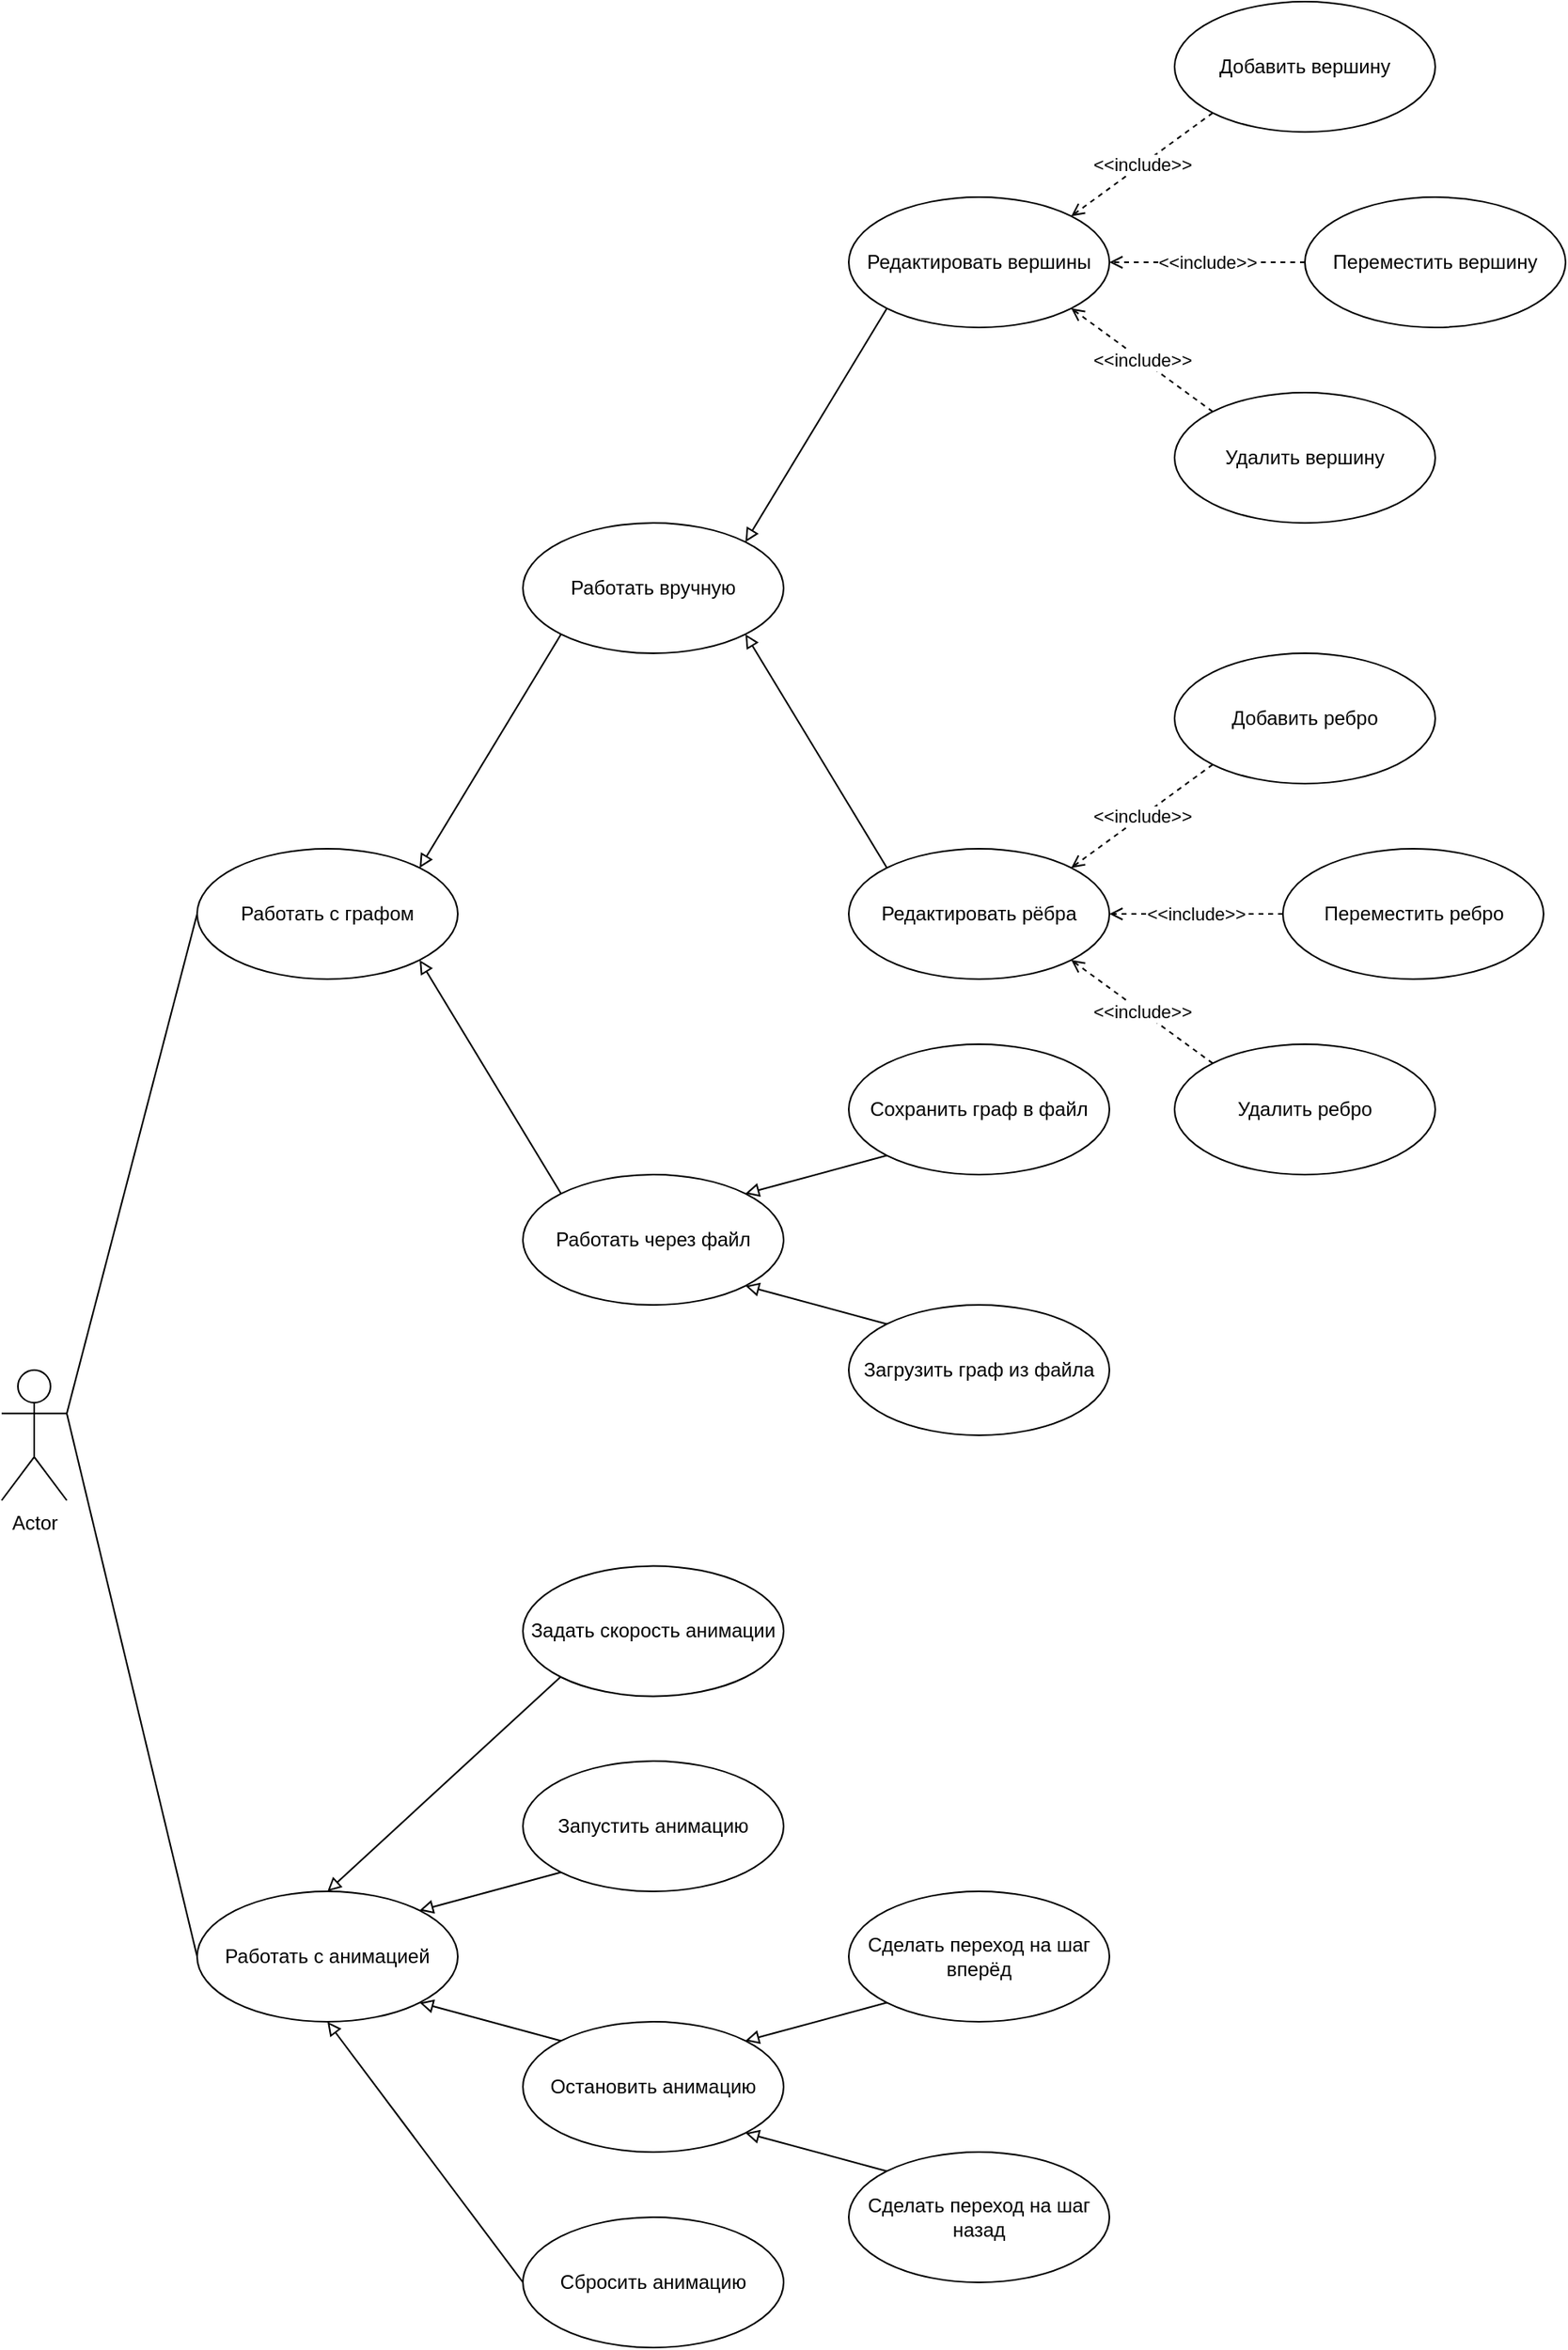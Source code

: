 <mxfile version="10.8.9" type="device"><diagram id="ISBBnGdlGHiLUhDD5e4Z" name="Page-1"><mxGraphModel dx="988" dy="519" grid="1" gridSize="10" guides="1" tooltips="1" connect="1" arrows="1" fold="1" page="1" pageScale="1" pageWidth="827" pageHeight="1169" math="0" shadow="0"><root><mxCell id="0"/><mxCell id="1" parent="0"/><mxCell id="IY1mkd1tVNOpLGi5FA0X-36" value="&amp;lt;&amp;lt;include&amp;gt;&amp;gt;" style="edgeStyle=none;rounded=0;orthogonalLoop=1;jettySize=auto;html=1;exitX=0;exitY=1;exitDx=0;exitDy=0;entryX=1;entryY=0;entryDx=0;entryDy=0;endArrow=open;endFill=0;strokeColor=#000000;dashed=1;" edge="1" parent="1" source="IY1mkd1tVNOpLGi5FA0X-12" target="IY1mkd1tVNOpLGi5FA0X-32"><mxGeometry relative="1" as="geometry"/></mxCell><mxCell id="IY1mkd1tVNOpLGi5FA0X-1" value="Actor" style="shape=umlActor;verticalLabelPosition=bottom;labelBackgroundColor=#ffffff;verticalAlign=top;html=1;outlineConnect=0;" vertex="1" parent="1"><mxGeometry x="40" y="880" width="40" height="80" as="geometry"/></mxCell><mxCell id="IY1mkd1tVNOpLGi5FA0X-6" value="Работать с графом" style="ellipse;whiteSpace=wrap;html=1;" vertex="1" parent="1"><mxGeometry x="160" y="560" width="160" height="80" as="geometry"/></mxCell><mxCell id="IY1mkd1tVNOpLGi5FA0X-9" value="" style="endArrow=none;html=1;strokeColor=#000000;entryX=0;entryY=0.5;entryDx=0;entryDy=0;exitX=1;exitY=0.333;exitDx=0;exitDy=0;exitPerimeter=0;" edge="1" parent="1" source="IY1mkd1tVNOpLGi5FA0X-1" target="IY1mkd1tVNOpLGi5FA0X-6"><mxGeometry width="50" height="50" relative="1" as="geometry"><mxPoint x="20" y="410" as="sourcePoint"/><mxPoint x="70" y="360" as="targetPoint"/></mxGeometry></mxCell><mxCell id="IY1mkd1tVNOpLGi5FA0X-10" value="Работать с анимацией" style="ellipse;whiteSpace=wrap;html=1;" vertex="1" parent="1"><mxGeometry x="160" y="1200" width="160" height="80" as="geometry"/></mxCell><mxCell id="IY1mkd1tVNOpLGi5FA0X-11" value="" style="endArrow=none;html=1;strokeColor=#000000;entryX=0;entryY=0.5;entryDx=0;entryDy=0;exitX=1;exitY=0.333;exitDx=0;exitDy=0;exitPerimeter=0;" edge="1" parent="1" source="IY1mkd1tVNOpLGi5FA0X-1" target="IY1mkd1tVNOpLGi5FA0X-10"><mxGeometry width="50" height="50" relative="1" as="geometry"><mxPoint x="50" y="280" as="sourcePoint"/><mxPoint x="70" y="380" as="targetPoint"/></mxGeometry></mxCell><mxCell id="IY1mkd1tVNOpLGi5FA0X-12" value="Добавить вершину" style="ellipse;whiteSpace=wrap;html=1;" vertex="1" parent="1"><mxGeometry x="760" y="40" width="160" height="80" as="geometry"/></mxCell><mxCell id="IY1mkd1tVNOpLGi5FA0X-37" value="&amp;lt;&amp;lt;include&amp;gt;&amp;gt;" style="edgeStyle=none;rounded=0;orthogonalLoop=1;jettySize=auto;html=1;exitX=0;exitY=0.5;exitDx=0;exitDy=0;entryX=1;entryY=0.5;entryDx=0;entryDy=0;endArrow=open;endFill=0;strokeColor=#000000;dashed=1;" edge="1" parent="1" source="IY1mkd1tVNOpLGi5FA0X-13" target="IY1mkd1tVNOpLGi5FA0X-32"><mxGeometry relative="1" as="geometry"/></mxCell><mxCell id="IY1mkd1tVNOpLGi5FA0X-13" value="Переместить вершину" style="ellipse;whiteSpace=wrap;html=1;verticalAlign=middle;" vertex="1" parent="1"><mxGeometry x="840" y="160" width="160" height="80" as="geometry"/></mxCell><mxCell id="IY1mkd1tVNOpLGi5FA0X-40" value="&lt;div&gt;&amp;lt;&amp;lt;include&amp;gt;&amp;gt;&lt;/div&gt;" style="edgeStyle=none;rounded=0;orthogonalLoop=1;jettySize=auto;html=1;endArrow=open;endFill=0;strokeColor=#000000;exitX=0;exitY=1;exitDx=0;exitDy=0;entryX=1;entryY=0;entryDx=0;entryDy=0;dashed=1;" edge="1" parent="1" source="IY1mkd1tVNOpLGi5FA0X-14" target="IY1mkd1tVNOpLGi5FA0X-39"><mxGeometry relative="1" as="geometry"><mxPoint x="690" y="420" as="sourcePoint"/><mxPoint x="660" y="430" as="targetPoint"/></mxGeometry></mxCell><mxCell id="IY1mkd1tVNOpLGi5FA0X-14" value="Добавить ребро" style="ellipse;whiteSpace=wrap;html=1;" vertex="1" parent="1"><mxGeometry x="760" y="440" width="160" height="80" as="geometry"/></mxCell><mxCell id="IY1mkd1tVNOpLGi5FA0X-46" style="edgeStyle=none;rounded=0;orthogonalLoop=1;jettySize=auto;html=1;exitX=0;exitY=1;exitDx=0;exitDy=0;entryX=1;entryY=0;entryDx=0;entryDy=0;endArrow=block;endFill=0;strokeColor=#000000;" edge="1" parent="1" source="IY1mkd1tVNOpLGi5FA0X-15" target="IY1mkd1tVNOpLGi5FA0X-45"><mxGeometry relative="1" as="geometry"/></mxCell><mxCell id="IY1mkd1tVNOpLGi5FA0X-15" value="Сохранить граф в файл" style="ellipse;whiteSpace=wrap;html=1;" vertex="1" parent="1"><mxGeometry x="560" y="680" width="160" height="80" as="geometry"/></mxCell><mxCell id="IY1mkd1tVNOpLGi5FA0X-38" value="&amp;lt;&amp;lt;include&amp;gt;&amp;gt;" style="edgeStyle=none;rounded=0;orthogonalLoop=1;jettySize=auto;html=1;exitX=0;exitY=0;exitDx=0;exitDy=0;entryX=1;entryY=1;entryDx=0;entryDy=0;endArrow=open;endFill=0;strokeColor=#000000;dashed=1;" edge="1" parent="1" source="IY1mkd1tVNOpLGi5FA0X-19" target="IY1mkd1tVNOpLGi5FA0X-32"><mxGeometry relative="1" as="geometry"/></mxCell><mxCell id="IY1mkd1tVNOpLGi5FA0X-19" value="Удалить вершину" style="ellipse;whiteSpace=wrap;html=1;verticalAlign=middle;" vertex="1" parent="1"><mxGeometry x="760" y="280" width="160" height="80" as="geometry"/></mxCell><mxCell id="IY1mkd1tVNOpLGi5FA0X-47" style="edgeStyle=none;rounded=0;orthogonalLoop=1;jettySize=auto;html=1;exitX=0;exitY=0;exitDx=0;exitDy=0;entryX=1;entryY=1;entryDx=0;entryDy=0;endArrow=block;endFill=0;strokeColor=#000000;" edge="1" parent="1" source="IY1mkd1tVNOpLGi5FA0X-23" target="IY1mkd1tVNOpLGi5FA0X-45"><mxGeometry relative="1" as="geometry"/></mxCell><mxCell id="IY1mkd1tVNOpLGi5FA0X-23" value="Загрузить граф из файла" style="ellipse;whiteSpace=wrap;html=1;" vertex="1" parent="1"><mxGeometry x="560" y="840" width="160" height="80" as="geometry"/></mxCell><mxCell id="IY1mkd1tVNOpLGi5FA0X-52" style="edgeStyle=none;rounded=0;orthogonalLoop=1;jettySize=auto;html=1;exitX=0;exitY=1;exitDx=0;exitDy=0;entryX=0.5;entryY=0;entryDx=0;entryDy=0;endArrow=block;endFill=0;strokeColor=#000000;" edge="1" parent="1" source="IY1mkd1tVNOpLGi5FA0X-24" target="IY1mkd1tVNOpLGi5FA0X-10"><mxGeometry relative="1" as="geometry"/></mxCell><mxCell id="IY1mkd1tVNOpLGi5FA0X-24" value="Задать скорость анимации" style="ellipse;whiteSpace=wrap;html=1;" vertex="1" parent="1"><mxGeometry x="360" y="1000.214" width="160" height="80" as="geometry"/></mxCell><mxCell id="IY1mkd1tVNOpLGi5FA0X-48" style="edgeStyle=none;rounded=0;orthogonalLoop=1;jettySize=auto;html=1;exitX=0;exitY=1;exitDx=0;exitDy=0;entryX=1;entryY=0;entryDx=0;entryDy=0;endArrow=block;endFill=0;strokeColor=#000000;" edge="1" parent="1" source="IY1mkd1tVNOpLGi5FA0X-25" target="IY1mkd1tVNOpLGi5FA0X-27"><mxGeometry relative="1" as="geometry"/></mxCell><mxCell id="IY1mkd1tVNOpLGi5FA0X-25" value="Сделать переход на шаг вперёд" style="ellipse;whiteSpace=wrap;html=1;" vertex="1" parent="1"><mxGeometry x="560" y="1200" width="160" height="80" as="geometry"/></mxCell><mxCell id="IY1mkd1tVNOpLGi5FA0X-49" style="edgeStyle=none;rounded=0;orthogonalLoop=1;jettySize=auto;html=1;exitX=0;exitY=0;exitDx=0;exitDy=0;entryX=1;entryY=1;entryDx=0;entryDy=0;endArrow=block;endFill=0;strokeColor=#000000;" edge="1" parent="1" source="IY1mkd1tVNOpLGi5FA0X-26" target="IY1mkd1tVNOpLGi5FA0X-27"><mxGeometry relative="1" as="geometry"/></mxCell><mxCell id="IY1mkd1tVNOpLGi5FA0X-26" value="Сделать переход на шаг назад" style="ellipse;whiteSpace=wrap;html=1;" vertex="1" parent="1"><mxGeometry x="560" y="1360" width="160" height="80" as="geometry"/></mxCell><mxCell id="IY1mkd1tVNOpLGi5FA0X-54" style="edgeStyle=none;rounded=0;orthogonalLoop=1;jettySize=auto;html=1;exitX=0;exitY=0;exitDx=0;exitDy=0;entryX=1;entryY=1;entryDx=0;entryDy=0;endArrow=block;endFill=0;strokeColor=#000000;" edge="1" parent="1" source="IY1mkd1tVNOpLGi5FA0X-27" target="IY1mkd1tVNOpLGi5FA0X-10"><mxGeometry relative="1" as="geometry"/></mxCell><mxCell id="IY1mkd1tVNOpLGi5FA0X-27" value="Остановить анимацию" style="ellipse;whiteSpace=wrap;html=1;" vertex="1" parent="1"><mxGeometry x="360" y="1280" width="160" height="80" as="geometry"/></mxCell><mxCell id="IY1mkd1tVNOpLGi5FA0X-28" style="edgeStyle=none;rounded=0;orthogonalLoop=1;jettySize=auto;html=1;entryX=1;entryY=0.5;entryDx=0;entryDy=0;dashed=1;endArrow=open;endFill=0;strokeColor=#000000;" edge="1" parent="1" source="IY1mkd1tVNOpLGi5FA0X-27" target="IY1mkd1tVNOpLGi5FA0X-27"><mxGeometry relative="1" as="geometry"/></mxCell><mxCell id="IY1mkd1tVNOpLGi5FA0X-53" style="edgeStyle=none;rounded=0;orthogonalLoop=1;jettySize=auto;html=1;exitX=0;exitY=1;exitDx=0;exitDy=0;entryX=1;entryY=0;entryDx=0;entryDy=0;endArrow=block;endFill=0;strokeColor=#000000;" edge="1" parent="1" source="IY1mkd1tVNOpLGi5FA0X-29" target="IY1mkd1tVNOpLGi5FA0X-10"><mxGeometry relative="1" as="geometry"/></mxCell><mxCell id="IY1mkd1tVNOpLGi5FA0X-29" value="Запустить анимацию" style="ellipse;whiteSpace=wrap;html=1;" vertex="1" parent="1"><mxGeometry x="360" y="1120" width="160" height="80" as="geometry"/></mxCell><mxCell id="IY1mkd1tVNOpLGi5FA0X-55" style="edgeStyle=none;rounded=0;orthogonalLoop=1;jettySize=auto;html=1;exitX=0;exitY=0.5;exitDx=0;exitDy=0;entryX=0.5;entryY=1;entryDx=0;entryDy=0;endArrow=block;endFill=0;strokeColor=#000000;" edge="1" parent="1" source="IY1mkd1tVNOpLGi5FA0X-30" target="IY1mkd1tVNOpLGi5FA0X-10"><mxGeometry relative="1" as="geometry"/></mxCell><mxCell id="IY1mkd1tVNOpLGi5FA0X-30" value="Сбросить анимацию" style="ellipse;whiteSpace=wrap;html=1;" vertex="1" parent="1"><mxGeometry x="360" y="1400" width="160" height="80" as="geometry"/></mxCell><mxCell id="IY1mkd1tVNOpLGi5FA0X-41" value="&amp;lt;&amp;lt;include&amp;gt;&amp;gt;" style="edgeStyle=none;rounded=0;orthogonalLoop=1;jettySize=auto;html=1;exitX=0;exitY=0;exitDx=0;exitDy=0;endArrow=open;endFill=0;strokeColor=#000000;entryX=1;entryY=1;entryDx=0;entryDy=0;dashed=1;" edge="1" parent="1" source="IY1mkd1tVNOpLGi5FA0X-31" target="IY1mkd1tVNOpLGi5FA0X-39"><mxGeometry relative="1" as="geometry"><mxPoint x="720" y="692" as="sourcePoint"/></mxGeometry></mxCell><mxCell id="IY1mkd1tVNOpLGi5FA0X-31" value="Удалить ребро" style="ellipse;whiteSpace=wrap;html=1;" vertex="1" parent="1"><mxGeometry x="760" y="680" width="160" height="80" as="geometry"/></mxCell><mxCell id="IY1mkd1tVNOpLGi5FA0X-43" style="edgeStyle=none;rounded=0;orthogonalLoop=1;jettySize=auto;html=1;exitX=0;exitY=1;exitDx=0;exitDy=0;entryX=1;entryY=0;entryDx=0;entryDy=0;endArrow=block;endFill=0;strokeColor=#000000;" edge="1" parent="1" source="IY1mkd1tVNOpLGi5FA0X-32" target="IY1mkd1tVNOpLGi5FA0X-42"><mxGeometry relative="1" as="geometry"/></mxCell><mxCell id="IY1mkd1tVNOpLGi5FA0X-32" value="Редактировать вершины" style="ellipse;whiteSpace=wrap;html=1;" vertex="1" parent="1"><mxGeometry x="560" y="160" width="160" height="80" as="geometry"/></mxCell><mxCell id="IY1mkd1tVNOpLGi5FA0X-44" style="edgeStyle=none;rounded=0;orthogonalLoop=1;jettySize=auto;html=1;exitX=0;exitY=0;exitDx=0;exitDy=0;entryX=1;entryY=1;entryDx=0;entryDy=0;endArrow=block;endFill=0;strokeColor=#000000;" edge="1" parent="1" source="IY1mkd1tVNOpLGi5FA0X-39" target="IY1mkd1tVNOpLGi5FA0X-42"><mxGeometry relative="1" as="geometry"/></mxCell><mxCell id="IY1mkd1tVNOpLGi5FA0X-39" value="Редактировать рёбра" style="ellipse;whiteSpace=wrap;html=1;" vertex="1" parent="1"><mxGeometry x="560" y="560" width="160" height="80" as="geometry"/></mxCell><mxCell id="IY1mkd1tVNOpLGi5FA0X-50" style="edgeStyle=none;rounded=0;orthogonalLoop=1;jettySize=auto;html=1;exitX=0;exitY=1;exitDx=0;exitDy=0;entryX=1;entryY=0;entryDx=0;entryDy=0;endArrow=block;endFill=0;strokeColor=#000000;" edge="1" parent="1" source="IY1mkd1tVNOpLGi5FA0X-42" target="IY1mkd1tVNOpLGi5FA0X-6"><mxGeometry relative="1" as="geometry"/></mxCell><mxCell id="IY1mkd1tVNOpLGi5FA0X-42" value="Работать вручную" style="ellipse;whiteSpace=wrap;html=1;" vertex="1" parent="1"><mxGeometry x="360" y="360" width="160" height="80" as="geometry"/></mxCell><mxCell id="IY1mkd1tVNOpLGi5FA0X-51" style="edgeStyle=none;rounded=0;orthogonalLoop=1;jettySize=auto;html=1;exitX=0;exitY=0;exitDx=0;exitDy=0;entryX=1;entryY=1;entryDx=0;entryDy=0;endArrow=block;endFill=0;strokeColor=#000000;" edge="1" parent="1" source="IY1mkd1tVNOpLGi5FA0X-45" target="IY1mkd1tVNOpLGi5FA0X-6"><mxGeometry relative="1" as="geometry"/></mxCell><mxCell id="IY1mkd1tVNOpLGi5FA0X-45" value="Работать через файл" style="ellipse;whiteSpace=wrap;html=1;" vertex="1" parent="1"><mxGeometry x="360" y="760" width="160" height="80" as="geometry"/></mxCell><mxCell id="IY1mkd1tVNOpLGi5FA0X-58" value="&amp;lt;&amp;lt;include&amp;gt;&amp;gt;" style="edgeStyle=none;rounded=0;orthogonalLoop=1;jettySize=auto;html=1;exitX=0;exitY=0.5;exitDx=0;exitDy=0;endArrow=open;endFill=0;strokeColor=#000000;entryX=1;entryY=0.5;entryDx=0;entryDy=0;dashed=1;" edge="1" parent="1" source="IY1mkd1tVNOpLGi5FA0X-57" target="IY1mkd1tVNOpLGi5FA0X-39"><mxGeometry relative="1" as="geometry"><mxPoint x="760" y="560" as="sourcePoint"/></mxGeometry></mxCell><mxCell id="IY1mkd1tVNOpLGi5FA0X-57" value="Переместить ребро" style="ellipse;whiteSpace=wrap;html=1;" vertex="1" parent="1"><mxGeometry x="826.5" y="560" width="160" height="80" as="geometry"/></mxCell></root></mxGraphModel></diagram></mxfile>